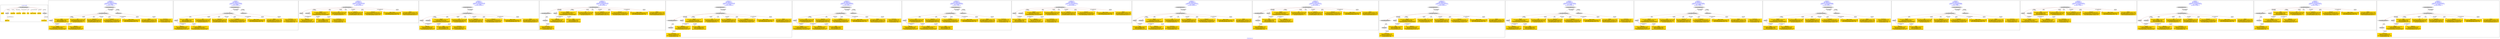 digraph n0 {
fontcolor="blue"
remincross="true"
label="s29-gilcrease.csv"
subgraph cluster_0 {
label="1-correct model"
n2[style="filled",color="white",fillcolor="lightgray",label="CulturalHeritageObject1"];
n3[shape="plaintext",style="filled",fillcolor="gold",label="Dated"];
n4[style="filled",color="white",fillcolor="lightgray",label="Person1"];
n5[shape="plaintext",style="filled",fillcolor="gold",label="Description"];
n6[shape="plaintext",style="filled",fillcolor="gold",label="Dimensions"];
n7[shape="plaintext",style="filled",fillcolor="gold",label="Medium"];
n8[shape="plaintext",style="filled",fillcolor="gold",label="Title"];
n9[shape="plaintext",style="filled",fillcolor="gold",label="Object Number"];
n10[shape="plaintext",style="filled",fillcolor="gold",label="ObjectID"];
n11[style="filled",color="white",fillcolor="lightgray",label="Concept1"];
n12[shape="plaintext",style="filled",fillcolor="gold",label="Alpha Sort"];
n13[shape="plaintext",style="filled",fillcolor="gold",label="Classification"];
}
subgraph cluster_1 {
label="candidate 0\nlink coherence:1.0\nnode coherence:1.0\nconfidence:0.4534492371885038\nmapping score:0.5955941901739457\ncost:11.9998\n-precision:0.67-recall:0.73"
n15[style="filled",color="white",fillcolor="lightgray",label="CulturalHeritageObject1"];
n16[style="filled",color="white",fillcolor="lightgray",label="Person1"];
n17[style="filled",color="white",fillcolor="lightgray",label="EuropeanaAggregation1"];
n18[style="filled",color="white",fillcolor="lightgray",label="WebResource1"];
n19[shape="plaintext",style="filled",fillcolor="gold",label="Dated\n[CulturalHeritageObject,created,0.37]\n[Person,dateOfBirth,0.28]\n[Person,dateOfDeath,0.258]\n[Person,biographicalInformation,0.092]"];
n20[shape="plaintext",style="filled",fillcolor="gold",label="Title\n[CulturalHeritageObject,description,0.399]\n[CulturalHeritageObject,title,0.273]\n[Person,biographicalInformation,0.256]\n[Document,classLink,0.072]"];
n21[shape="plaintext",style="filled",fillcolor="gold",label="ObjectID\n[CulturalHeritageObject,created,0.377]\n[Person,dateOfDeath,0.293]\n[CulturalHeritageObject,accessionNumber,0.241]\n[CulturalHeritageObject,description,0.088]"];
n22[shape="plaintext",style="filled",fillcolor="gold",label="Classification\n[WebResource,classLink,0.345]\n[Document,classLink,0.271]\n[Person,biographicalInformation,0.195]\n[Concept,prefLabel,0.188]"];
n23[shape="plaintext",style="filled",fillcolor="gold",label="Description\n[CulturalHeritageObject,description,0.45]\n[Person,biographicalInformation,0.257]\n[CulturalHeritageObject,title,0.201]\n[CulturalHeritageObject,medium,0.092]"];
n24[shape="plaintext",style="filled",fillcolor="gold",label="Dimensions\n[CulturalHeritageObject,extent,0.647]\n[CulturalHeritageObject,accessionNumber,0.175]\n[CulturalHeritageObject,description,0.099]\n[CulturalHeritageObject,medium,0.079]"];
n25[shape="plaintext",style="filled",fillcolor="gold",label="Object Number\n[CulturalHeritageObject,accessionNumber,0.548]\n[CulturalHeritageObject,extent,0.313]\n[Person,biographicalInformation,0.138]"];
n26[shape="plaintext",style="filled",fillcolor="gold",label="Alpha Sort\n[Person,nameOfThePerson,0.407]\n[Document,classLink,0.309]\n[CulturalHeritageObject,description,0.158]\n[CulturalHeritageObject,title,0.125]"];
n27[shape="plaintext",style="filled",fillcolor="gold",label="Medium\n[CulturalHeritageObject,medium,0.746]\n[CulturalHeritageObject,description,0.112]\n[CulturalHeritageObject,provenance,0.071]\n[Person,biographicalInformation,0.07]"];
}
subgraph cluster_2 {
label="candidate 1\nlink coherence:1.0\nnode coherence:1.0\nconfidence:0.4534492371885038\nmapping score:0.5955941901739457\ncost:11.99988\n-precision:0.58-recall:0.64"
n29[style="filled",color="white",fillcolor="lightgray",label="CulturalHeritageObject1"];
n30[style="filled",color="white",fillcolor="lightgray",label="Person2"];
n31[style="filled",color="white",fillcolor="lightgray",label="EuropeanaAggregation1"];
n32[style="filled",color="white",fillcolor="lightgray",label="WebResource1"];
n33[shape="plaintext",style="filled",fillcolor="gold",label="Alpha Sort\n[Person,nameOfThePerson,0.407]\n[Document,classLink,0.309]\n[CulturalHeritageObject,description,0.158]\n[CulturalHeritageObject,title,0.125]"];
n34[shape="plaintext",style="filled",fillcolor="gold",label="Dated\n[CulturalHeritageObject,created,0.37]\n[Person,dateOfBirth,0.28]\n[Person,dateOfDeath,0.258]\n[Person,biographicalInformation,0.092]"];
n35[shape="plaintext",style="filled",fillcolor="gold",label="ObjectID\n[CulturalHeritageObject,created,0.377]\n[Person,dateOfDeath,0.293]\n[CulturalHeritageObject,accessionNumber,0.241]\n[CulturalHeritageObject,description,0.088]"];
n36[shape="plaintext",style="filled",fillcolor="gold",label="Title\n[CulturalHeritageObject,description,0.399]\n[CulturalHeritageObject,title,0.273]\n[Person,biographicalInformation,0.256]\n[Document,classLink,0.072]"];
n37[shape="plaintext",style="filled",fillcolor="gold",label="Classification\n[WebResource,classLink,0.345]\n[Document,classLink,0.271]\n[Person,biographicalInformation,0.195]\n[Concept,prefLabel,0.188]"];
n38[shape="plaintext",style="filled",fillcolor="gold",label="Description\n[CulturalHeritageObject,description,0.45]\n[Person,biographicalInformation,0.257]\n[CulturalHeritageObject,title,0.201]\n[CulturalHeritageObject,medium,0.092]"];
n39[shape="plaintext",style="filled",fillcolor="gold",label="Dimensions\n[CulturalHeritageObject,extent,0.647]\n[CulturalHeritageObject,accessionNumber,0.175]\n[CulturalHeritageObject,description,0.099]\n[CulturalHeritageObject,medium,0.079]"];
n40[shape="plaintext",style="filled",fillcolor="gold",label="Object Number\n[CulturalHeritageObject,accessionNumber,0.548]\n[CulturalHeritageObject,extent,0.313]\n[Person,biographicalInformation,0.138]"];
n41[shape="plaintext",style="filled",fillcolor="gold",label="Medium\n[CulturalHeritageObject,medium,0.746]\n[CulturalHeritageObject,description,0.112]\n[CulturalHeritageObject,provenance,0.071]\n[Person,biographicalInformation,0.07]"];
}
subgraph cluster_3 {
label="candidate 10\nlink coherence:1.0\nnode coherence:1.0\nconfidence:0.44456156234077693\nmapping score:0.59263163189137\ncost:10.99992\n-precision:0.64-recall:0.64"
n43[style="filled",color="white",fillcolor="lightgray",label="CulturalHeritageObject1"];
n44[style="filled",color="white",fillcolor="lightgray",label="Person1"];
n45[style="filled",color="white",fillcolor="lightgray",label="Document1"];
n46[shape="plaintext",style="filled",fillcolor="gold",label="Classification\n[WebResource,classLink,0.345]\n[Document,classLink,0.271]\n[Person,biographicalInformation,0.195]\n[Concept,prefLabel,0.188]"];
n47[shape="plaintext",style="filled",fillcolor="gold",label="ObjectID\n[CulturalHeritageObject,created,0.377]\n[Person,dateOfDeath,0.293]\n[CulturalHeritageObject,accessionNumber,0.241]\n[CulturalHeritageObject,description,0.088]"];
n48[shape="plaintext",style="filled",fillcolor="gold",label="Title\n[CulturalHeritageObject,description,0.399]\n[CulturalHeritageObject,title,0.273]\n[Person,biographicalInformation,0.256]\n[Document,classLink,0.072]"];
n49[shape="plaintext",style="filled",fillcolor="gold",label="Description\n[CulturalHeritageObject,description,0.45]\n[Person,biographicalInformation,0.257]\n[CulturalHeritageObject,title,0.201]\n[CulturalHeritageObject,medium,0.092]"];
n50[shape="plaintext",style="filled",fillcolor="gold",label="Dimensions\n[CulturalHeritageObject,extent,0.647]\n[CulturalHeritageObject,accessionNumber,0.175]\n[CulturalHeritageObject,description,0.099]\n[CulturalHeritageObject,medium,0.079]"];
n51[shape="plaintext",style="filled",fillcolor="gold",label="Object Number\n[CulturalHeritageObject,accessionNumber,0.548]\n[CulturalHeritageObject,extent,0.313]\n[Person,biographicalInformation,0.138]"];
n52[shape="plaintext",style="filled",fillcolor="gold",label="Alpha Sort\n[Person,nameOfThePerson,0.407]\n[Document,classLink,0.309]\n[CulturalHeritageObject,description,0.158]\n[CulturalHeritageObject,title,0.125]"];
n53[shape="plaintext",style="filled",fillcolor="gold",label="Dated\n[CulturalHeritageObject,created,0.37]\n[Person,dateOfBirth,0.28]\n[Person,dateOfDeath,0.258]\n[Person,biographicalInformation,0.092]"];
n54[shape="plaintext",style="filled",fillcolor="gold",label="Medium\n[CulturalHeritageObject,medium,0.746]\n[CulturalHeritageObject,description,0.112]\n[CulturalHeritageObject,provenance,0.071]\n[Person,biographicalInformation,0.07]"];
}
subgraph cluster_4 {
label="candidate 11\nlink coherence:1.0\nnode coherence:1.0\nconfidence:0.44456156234077693\nmapping score:0.59263163189137\ncost:11.99986\n-precision:0.58-recall:0.64"
n56[style="filled",color="white",fillcolor="lightgray",label="CulturalHeritageObject1"];
n57[style="filled",color="white",fillcolor="lightgray",label="Person1"];
n58[style="filled",color="white",fillcolor="lightgray",label="Document1"];
n59[style="filled",color="white",fillcolor="lightgray",label="EuropeanaAggregation1"];
n60[shape="plaintext",style="filled",fillcolor="gold",label="Classification\n[WebResource,classLink,0.345]\n[Document,classLink,0.271]\n[Person,biographicalInformation,0.195]\n[Concept,prefLabel,0.188]"];
n61[shape="plaintext",style="filled",fillcolor="gold",label="ObjectID\n[CulturalHeritageObject,created,0.377]\n[Person,dateOfDeath,0.293]\n[CulturalHeritageObject,accessionNumber,0.241]\n[CulturalHeritageObject,description,0.088]"];
n62[shape="plaintext",style="filled",fillcolor="gold",label="Title\n[CulturalHeritageObject,description,0.399]\n[CulturalHeritageObject,title,0.273]\n[Person,biographicalInformation,0.256]\n[Document,classLink,0.072]"];
n63[shape="plaintext",style="filled",fillcolor="gold",label="Description\n[CulturalHeritageObject,description,0.45]\n[Person,biographicalInformation,0.257]\n[CulturalHeritageObject,title,0.201]\n[CulturalHeritageObject,medium,0.092]"];
n64[shape="plaintext",style="filled",fillcolor="gold",label="Dimensions\n[CulturalHeritageObject,extent,0.647]\n[CulturalHeritageObject,accessionNumber,0.175]\n[CulturalHeritageObject,description,0.099]\n[CulturalHeritageObject,medium,0.079]"];
n65[shape="plaintext",style="filled",fillcolor="gold",label="Object Number\n[CulturalHeritageObject,accessionNumber,0.548]\n[CulturalHeritageObject,extent,0.313]\n[Person,biographicalInformation,0.138]"];
n66[shape="plaintext",style="filled",fillcolor="gold",label="Alpha Sort\n[Person,nameOfThePerson,0.407]\n[Document,classLink,0.309]\n[CulturalHeritageObject,description,0.158]\n[CulturalHeritageObject,title,0.125]"];
n67[shape="plaintext",style="filled",fillcolor="gold",label="Dated\n[CulturalHeritageObject,created,0.37]\n[Person,dateOfBirth,0.28]\n[Person,dateOfDeath,0.258]\n[Person,biographicalInformation,0.092]"];
n68[shape="plaintext",style="filled",fillcolor="gold",label="Medium\n[CulturalHeritageObject,medium,0.746]\n[CulturalHeritageObject,description,0.112]\n[CulturalHeritageObject,provenance,0.071]\n[Person,biographicalInformation,0.07]"];
}
subgraph cluster_5 {
label="candidate 12\nlink coherence:1.0\nnode coherence:1.0\nconfidence:0.44456156234077693\nmapping score:0.59263163189137\ncost:11.99991\n-precision:0.58-recall:0.64"
n70[style="filled",color="white",fillcolor="lightgray",label="CulturalHeritageObject1"];
n71[style="filled",color="white",fillcolor="lightgray",label="CulturalHeritageObject2"];
n72[style="filled",color="white",fillcolor="lightgray",label="Person1"];
n73[style="filled",color="white",fillcolor="lightgray",label="Document2"];
n74[shape="plaintext",style="filled",fillcolor="gold",label="ObjectID\n[CulturalHeritageObject,created,0.377]\n[Person,dateOfDeath,0.293]\n[CulturalHeritageObject,accessionNumber,0.241]\n[CulturalHeritageObject,description,0.088]"];
n75[shape="plaintext",style="filled",fillcolor="gold",label="Title\n[CulturalHeritageObject,description,0.399]\n[CulturalHeritageObject,title,0.273]\n[Person,biographicalInformation,0.256]\n[Document,classLink,0.072]"];
n76[shape="plaintext",style="filled",fillcolor="gold",label="Classification\n[WebResource,classLink,0.345]\n[Document,classLink,0.271]\n[Person,biographicalInformation,0.195]\n[Concept,prefLabel,0.188]"];
n77[shape="plaintext",style="filled",fillcolor="gold",label="Description\n[CulturalHeritageObject,description,0.45]\n[Person,biographicalInformation,0.257]\n[CulturalHeritageObject,title,0.201]\n[CulturalHeritageObject,medium,0.092]"];
n78[shape="plaintext",style="filled",fillcolor="gold",label="Dimensions\n[CulturalHeritageObject,extent,0.647]\n[CulturalHeritageObject,accessionNumber,0.175]\n[CulturalHeritageObject,description,0.099]\n[CulturalHeritageObject,medium,0.079]"];
n79[shape="plaintext",style="filled",fillcolor="gold",label="Object Number\n[CulturalHeritageObject,accessionNumber,0.548]\n[CulturalHeritageObject,extent,0.313]\n[Person,biographicalInformation,0.138]"];
n80[shape="plaintext",style="filled",fillcolor="gold",label="Alpha Sort\n[Person,nameOfThePerson,0.407]\n[Document,classLink,0.309]\n[CulturalHeritageObject,description,0.158]\n[CulturalHeritageObject,title,0.125]"];
n81[shape="plaintext",style="filled",fillcolor="gold",label="Dated\n[CulturalHeritageObject,created,0.37]\n[Person,dateOfBirth,0.28]\n[Person,dateOfDeath,0.258]\n[Person,biographicalInformation,0.092]"];
n82[shape="plaintext",style="filled",fillcolor="gold",label="Medium\n[CulturalHeritageObject,medium,0.746]\n[CulturalHeritageObject,description,0.112]\n[CulturalHeritageObject,provenance,0.071]\n[Person,biographicalInformation,0.07]"];
}
subgraph cluster_6 {
label="candidate 13\nlink coherence:1.0\nnode coherence:1.0\nconfidence:0.44456156234077693\nmapping score:0.59263163189137\ncost:12.99985\n-precision:0.54-recall:0.64"
n84[style="filled",color="white",fillcolor="lightgray",label="CulturalHeritageObject1"];
n85[style="filled",color="white",fillcolor="lightgray",label="CulturalHeritageObject2"];
n86[style="filled",color="white",fillcolor="lightgray",label="Person1"];
n87[style="filled",color="white",fillcolor="lightgray",label="Document2"];
n88[style="filled",color="white",fillcolor="lightgray",label="EuropeanaAggregation1"];
n89[shape="plaintext",style="filled",fillcolor="gold",label="ObjectID\n[CulturalHeritageObject,created,0.377]\n[Person,dateOfDeath,0.293]\n[CulturalHeritageObject,accessionNumber,0.241]\n[CulturalHeritageObject,description,0.088]"];
n90[shape="plaintext",style="filled",fillcolor="gold",label="Title\n[CulturalHeritageObject,description,0.399]\n[CulturalHeritageObject,title,0.273]\n[Person,biographicalInformation,0.256]\n[Document,classLink,0.072]"];
n91[shape="plaintext",style="filled",fillcolor="gold",label="Classification\n[WebResource,classLink,0.345]\n[Document,classLink,0.271]\n[Person,biographicalInformation,0.195]\n[Concept,prefLabel,0.188]"];
n92[shape="plaintext",style="filled",fillcolor="gold",label="Description\n[CulturalHeritageObject,description,0.45]\n[Person,biographicalInformation,0.257]\n[CulturalHeritageObject,title,0.201]\n[CulturalHeritageObject,medium,0.092]"];
n93[shape="plaintext",style="filled",fillcolor="gold",label="Dimensions\n[CulturalHeritageObject,extent,0.647]\n[CulturalHeritageObject,accessionNumber,0.175]\n[CulturalHeritageObject,description,0.099]\n[CulturalHeritageObject,medium,0.079]"];
n94[shape="plaintext",style="filled",fillcolor="gold",label="Object Number\n[CulturalHeritageObject,accessionNumber,0.548]\n[CulturalHeritageObject,extent,0.313]\n[Person,biographicalInformation,0.138]"];
n95[shape="plaintext",style="filled",fillcolor="gold",label="Alpha Sort\n[Person,nameOfThePerson,0.407]\n[Document,classLink,0.309]\n[CulturalHeritageObject,description,0.158]\n[CulturalHeritageObject,title,0.125]"];
n96[shape="plaintext",style="filled",fillcolor="gold",label="Dated\n[CulturalHeritageObject,created,0.37]\n[Person,dateOfBirth,0.28]\n[Person,dateOfDeath,0.258]\n[Person,biographicalInformation,0.092]"];
n97[shape="plaintext",style="filled",fillcolor="gold",label="Medium\n[CulturalHeritageObject,medium,0.746]\n[CulturalHeritageObject,description,0.112]\n[CulturalHeritageObject,provenance,0.071]\n[Person,biographicalInformation,0.07]"];
}
subgraph cluster_7 {
label="candidate 14\nlink coherence:1.0\nnode coherence:1.0\nconfidence:0.44348419460966615\nmapping score:0.5922725093143332\ncost:11.9998\n-precision:0.58-recall:0.64"
n99[style="filled",color="white",fillcolor="lightgray",label="CulturalHeritageObject1"];
n100[style="filled",color="white",fillcolor="lightgray",label="Person1"];
n101[style="filled",color="white",fillcolor="lightgray",label="EuropeanaAggregation1"];
n102[style="filled",color="white",fillcolor="lightgray",label="WebResource1"];
n103[shape="plaintext",style="filled",fillcolor="gold",label="Title\n[CulturalHeritageObject,description,0.399]\n[CulturalHeritageObject,title,0.273]\n[Person,biographicalInformation,0.256]\n[Document,classLink,0.072]"];
n104[shape="plaintext",style="filled",fillcolor="gold",label="ObjectID\n[CulturalHeritageObject,created,0.377]\n[Person,dateOfDeath,0.293]\n[CulturalHeritageObject,accessionNumber,0.241]\n[CulturalHeritageObject,description,0.088]"];
n105[shape="plaintext",style="filled",fillcolor="gold",label="Classification\n[WebResource,classLink,0.345]\n[Document,classLink,0.271]\n[Person,biographicalInformation,0.195]\n[Concept,prefLabel,0.188]"];
n106[shape="plaintext",style="filled",fillcolor="gold",label="Description\n[CulturalHeritageObject,description,0.45]\n[Person,biographicalInformation,0.257]\n[CulturalHeritageObject,title,0.201]\n[CulturalHeritageObject,medium,0.092]"];
n107[shape="plaintext",style="filled",fillcolor="gold",label="Dimensions\n[CulturalHeritageObject,extent,0.647]\n[CulturalHeritageObject,accessionNumber,0.175]\n[CulturalHeritageObject,description,0.099]\n[CulturalHeritageObject,medium,0.079]"];
n108[shape="plaintext",style="filled",fillcolor="gold",label="Object Number\n[CulturalHeritageObject,accessionNumber,0.548]\n[CulturalHeritageObject,extent,0.313]\n[Person,biographicalInformation,0.138]"];
n109[shape="plaintext",style="filled",fillcolor="gold",label="Alpha Sort\n[Person,nameOfThePerson,0.407]\n[Document,classLink,0.309]\n[CulturalHeritageObject,description,0.158]\n[CulturalHeritageObject,title,0.125]"];
n110[shape="plaintext",style="filled",fillcolor="gold",label="Dated\n[CulturalHeritageObject,created,0.37]\n[Person,dateOfBirth,0.28]\n[Person,dateOfDeath,0.258]\n[Person,biographicalInformation,0.092]"];
n111[shape="plaintext",style="filled",fillcolor="gold",label="Medium\n[CulturalHeritageObject,medium,0.746]\n[CulturalHeritageObject,description,0.112]\n[CulturalHeritageObject,provenance,0.071]\n[Person,biographicalInformation,0.07]"];
}
subgraph cluster_8 {
label="candidate 15\nlink coherence:1.0\nnode coherence:1.0\nconfidence:0.44348419460966615\nmapping score:0.5922725093143332\ncost:11.99988\n-precision:0.5-recall:0.55"
n113[style="filled",color="white",fillcolor="lightgray",label="CulturalHeritageObject1"];
n114[style="filled",color="white",fillcolor="lightgray",label="Person2"];
n115[style="filled",color="white",fillcolor="lightgray",label="EuropeanaAggregation1"];
n116[style="filled",color="white",fillcolor="lightgray",label="WebResource1"];
n117[shape="plaintext",style="filled",fillcolor="gold",label="Alpha Sort\n[Person,nameOfThePerson,0.407]\n[Document,classLink,0.309]\n[CulturalHeritageObject,description,0.158]\n[CulturalHeritageObject,title,0.125]"];
n118[shape="plaintext",style="filled",fillcolor="gold",label="ObjectID\n[CulturalHeritageObject,created,0.377]\n[Person,dateOfDeath,0.293]\n[CulturalHeritageObject,accessionNumber,0.241]\n[CulturalHeritageObject,description,0.088]"];
n119[shape="plaintext",style="filled",fillcolor="gold",label="Title\n[CulturalHeritageObject,description,0.399]\n[CulturalHeritageObject,title,0.273]\n[Person,biographicalInformation,0.256]\n[Document,classLink,0.072]"];
n120[shape="plaintext",style="filled",fillcolor="gold",label="Classification\n[WebResource,classLink,0.345]\n[Document,classLink,0.271]\n[Person,biographicalInformation,0.195]\n[Concept,prefLabel,0.188]"];
n121[shape="plaintext",style="filled",fillcolor="gold",label="Description\n[CulturalHeritageObject,description,0.45]\n[Person,biographicalInformation,0.257]\n[CulturalHeritageObject,title,0.201]\n[CulturalHeritageObject,medium,0.092]"];
n122[shape="plaintext",style="filled",fillcolor="gold",label="Dimensions\n[CulturalHeritageObject,extent,0.647]\n[CulturalHeritageObject,accessionNumber,0.175]\n[CulturalHeritageObject,description,0.099]\n[CulturalHeritageObject,medium,0.079]"];
n123[shape="plaintext",style="filled",fillcolor="gold",label="Object Number\n[CulturalHeritageObject,accessionNumber,0.548]\n[CulturalHeritageObject,extent,0.313]\n[Person,biographicalInformation,0.138]"];
n124[shape="plaintext",style="filled",fillcolor="gold",label="Dated\n[CulturalHeritageObject,created,0.37]\n[Person,dateOfBirth,0.28]\n[Person,dateOfDeath,0.258]\n[Person,biographicalInformation,0.092]"];
n125[shape="plaintext",style="filled",fillcolor="gold",label="Medium\n[CulturalHeritageObject,medium,0.746]\n[CulturalHeritageObject,description,0.112]\n[CulturalHeritageObject,provenance,0.071]\n[Person,biographicalInformation,0.07]"];
}
subgraph cluster_9 {
label="candidate 16\nlink coherence:1.0\nnode coherence:1.0\nconfidence:0.442041765781757\nmapping score:0.5917916997050301\ncost:10.99992\n-precision:0.64-recall:0.64"
n127[style="filled",color="white",fillcolor="lightgray",label="CulturalHeritageObject1"];
n128[style="filled",color="white",fillcolor="lightgray",label="Person1"];
n129[style="filled",color="white",fillcolor="lightgray",label="Document1"];
n130[shape="plaintext",style="filled",fillcolor="gold",label="Classification\n[WebResource,classLink,0.345]\n[Document,classLink,0.271]\n[Person,biographicalInformation,0.195]\n[Concept,prefLabel,0.188]"];
n131[shape="plaintext",style="filled",fillcolor="gold",label="ObjectID\n[CulturalHeritageObject,created,0.377]\n[Person,dateOfDeath,0.293]\n[CulturalHeritageObject,accessionNumber,0.241]\n[CulturalHeritageObject,description,0.088]"];
n132[shape="plaintext",style="filled",fillcolor="gold",label="Title\n[CulturalHeritageObject,description,0.399]\n[CulturalHeritageObject,title,0.273]\n[Person,biographicalInformation,0.256]\n[Document,classLink,0.072]"];
n133[shape="plaintext",style="filled",fillcolor="gold",label="Dated\n[CulturalHeritageObject,created,0.37]\n[Person,dateOfBirth,0.28]\n[Person,dateOfDeath,0.258]\n[Person,biographicalInformation,0.092]"];
n134[shape="plaintext",style="filled",fillcolor="gold",label="Description\n[CulturalHeritageObject,description,0.45]\n[Person,biographicalInformation,0.257]\n[CulturalHeritageObject,title,0.201]\n[CulturalHeritageObject,medium,0.092]"];
n135[shape="plaintext",style="filled",fillcolor="gold",label="Dimensions\n[CulturalHeritageObject,extent,0.647]\n[CulturalHeritageObject,accessionNumber,0.175]\n[CulturalHeritageObject,description,0.099]\n[CulturalHeritageObject,medium,0.079]"];
n136[shape="plaintext",style="filled",fillcolor="gold",label="Object Number\n[CulturalHeritageObject,accessionNumber,0.548]\n[CulturalHeritageObject,extent,0.313]\n[Person,biographicalInformation,0.138]"];
n137[shape="plaintext",style="filled",fillcolor="gold",label="Alpha Sort\n[Person,nameOfThePerson,0.407]\n[Document,classLink,0.309]\n[CulturalHeritageObject,description,0.158]\n[CulturalHeritageObject,title,0.125]"];
n138[shape="plaintext",style="filled",fillcolor="gold",label="Medium\n[CulturalHeritageObject,medium,0.746]\n[CulturalHeritageObject,description,0.112]\n[CulturalHeritageObject,provenance,0.071]\n[Person,biographicalInformation,0.07]"];
}
subgraph cluster_10 {
label="candidate 17\nlink coherence:1.0\nnode coherence:1.0\nconfidence:0.442041765781757\nmapping score:0.5917916997050301\ncost:11.99986\n-precision:0.58-recall:0.64"
n140[style="filled",color="white",fillcolor="lightgray",label="CulturalHeritageObject1"];
n141[style="filled",color="white",fillcolor="lightgray",label="Person1"];
n142[style="filled",color="white",fillcolor="lightgray",label="Document1"];
n143[style="filled",color="white",fillcolor="lightgray",label="EuropeanaAggregation1"];
n144[shape="plaintext",style="filled",fillcolor="gold",label="Classification\n[WebResource,classLink,0.345]\n[Document,classLink,0.271]\n[Person,biographicalInformation,0.195]\n[Concept,prefLabel,0.188]"];
n145[shape="plaintext",style="filled",fillcolor="gold",label="ObjectID\n[CulturalHeritageObject,created,0.377]\n[Person,dateOfDeath,0.293]\n[CulturalHeritageObject,accessionNumber,0.241]\n[CulturalHeritageObject,description,0.088]"];
n146[shape="plaintext",style="filled",fillcolor="gold",label="Title\n[CulturalHeritageObject,description,0.399]\n[CulturalHeritageObject,title,0.273]\n[Person,biographicalInformation,0.256]\n[Document,classLink,0.072]"];
n147[shape="plaintext",style="filled",fillcolor="gold",label="Dated\n[CulturalHeritageObject,created,0.37]\n[Person,dateOfBirth,0.28]\n[Person,dateOfDeath,0.258]\n[Person,biographicalInformation,0.092]"];
n148[shape="plaintext",style="filled",fillcolor="gold",label="Description\n[CulturalHeritageObject,description,0.45]\n[Person,biographicalInformation,0.257]\n[CulturalHeritageObject,title,0.201]\n[CulturalHeritageObject,medium,0.092]"];
n149[shape="plaintext",style="filled",fillcolor="gold",label="Dimensions\n[CulturalHeritageObject,extent,0.647]\n[CulturalHeritageObject,accessionNumber,0.175]\n[CulturalHeritageObject,description,0.099]\n[CulturalHeritageObject,medium,0.079]"];
n150[shape="plaintext",style="filled",fillcolor="gold",label="Object Number\n[CulturalHeritageObject,accessionNumber,0.548]\n[CulturalHeritageObject,extent,0.313]\n[Person,biographicalInformation,0.138]"];
n151[shape="plaintext",style="filled",fillcolor="gold",label="Alpha Sort\n[Person,nameOfThePerson,0.407]\n[Document,classLink,0.309]\n[CulturalHeritageObject,description,0.158]\n[CulturalHeritageObject,title,0.125]"];
n152[shape="plaintext",style="filled",fillcolor="gold",label="Medium\n[CulturalHeritageObject,medium,0.746]\n[CulturalHeritageObject,description,0.112]\n[CulturalHeritageObject,provenance,0.071]\n[Person,biographicalInformation,0.07]"];
}
subgraph cluster_11 {
label="candidate 18\nlink coherence:1.0\nnode coherence:1.0\nconfidence:0.442041765781757\nmapping score:0.5917916997050301\ncost:11.99991\n-precision:0.58-recall:0.64"
n154[style="filled",color="white",fillcolor="lightgray",label="CulturalHeritageObject1"];
n155[style="filled",color="white",fillcolor="lightgray",label="CulturalHeritageObject2"];
n156[style="filled",color="white",fillcolor="lightgray",label="Person1"];
n157[style="filled",color="white",fillcolor="lightgray",label="Document2"];
n158[shape="plaintext",style="filled",fillcolor="gold",label="ObjectID\n[CulturalHeritageObject,created,0.377]\n[Person,dateOfDeath,0.293]\n[CulturalHeritageObject,accessionNumber,0.241]\n[CulturalHeritageObject,description,0.088]"];
n159[shape="plaintext",style="filled",fillcolor="gold",label="Title\n[CulturalHeritageObject,description,0.399]\n[CulturalHeritageObject,title,0.273]\n[Person,biographicalInformation,0.256]\n[Document,classLink,0.072]"];
n160[shape="plaintext",style="filled",fillcolor="gold",label="Dated\n[CulturalHeritageObject,created,0.37]\n[Person,dateOfBirth,0.28]\n[Person,dateOfDeath,0.258]\n[Person,biographicalInformation,0.092]"];
n161[shape="plaintext",style="filled",fillcolor="gold",label="Classification\n[WebResource,classLink,0.345]\n[Document,classLink,0.271]\n[Person,biographicalInformation,0.195]\n[Concept,prefLabel,0.188]"];
n162[shape="plaintext",style="filled",fillcolor="gold",label="Description\n[CulturalHeritageObject,description,0.45]\n[Person,biographicalInformation,0.257]\n[CulturalHeritageObject,title,0.201]\n[CulturalHeritageObject,medium,0.092]"];
n163[shape="plaintext",style="filled",fillcolor="gold",label="Dimensions\n[CulturalHeritageObject,extent,0.647]\n[CulturalHeritageObject,accessionNumber,0.175]\n[CulturalHeritageObject,description,0.099]\n[CulturalHeritageObject,medium,0.079]"];
n164[shape="plaintext",style="filled",fillcolor="gold",label="Object Number\n[CulturalHeritageObject,accessionNumber,0.548]\n[CulturalHeritageObject,extent,0.313]\n[Person,biographicalInformation,0.138]"];
n165[shape="plaintext",style="filled",fillcolor="gold",label="Alpha Sort\n[Person,nameOfThePerson,0.407]\n[Document,classLink,0.309]\n[CulturalHeritageObject,description,0.158]\n[CulturalHeritageObject,title,0.125]"];
n166[shape="plaintext",style="filled",fillcolor="gold",label="Medium\n[CulturalHeritageObject,medium,0.746]\n[CulturalHeritageObject,description,0.112]\n[CulturalHeritageObject,provenance,0.071]\n[Person,biographicalInformation,0.07]"];
}
subgraph cluster_12 {
label="candidate 19\nlink coherence:1.0\nnode coherence:1.0\nconfidence:0.442041765781757\nmapping score:0.5917916997050301\ncost:12.99985\n-precision:0.54-recall:0.64"
n168[style="filled",color="white",fillcolor="lightgray",label="CulturalHeritageObject1"];
n169[style="filled",color="white",fillcolor="lightgray",label="CulturalHeritageObject2"];
n170[style="filled",color="white",fillcolor="lightgray",label="Person1"];
n171[style="filled",color="white",fillcolor="lightgray",label="Document2"];
n172[style="filled",color="white",fillcolor="lightgray",label="EuropeanaAggregation1"];
n173[shape="plaintext",style="filled",fillcolor="gold",label="ObjectID\n[CulturalHeritageObject,created,0.377]\n[Person,dateOfDeath,0.293]\n[CulturalHeritageObject,accessionNumber,0.241]\n[CulturalHeritageObject,description,0.088]"];
n174[shape="plaintext",style="filled",fillcolor="gold",label="Title\n[CulturalHeritageObject,description,0.399]\n[CulturalHeritageObject,title,0.273]\n[Person,biographicalInformation,0.256]\n[Document,classLink,0.072]"];
n175[shape="plaintext",style="filled",fillcolor="gold",label="Dated\n[CulturalHeritageObject,created,0.37]\n[Person,dateOfBirth,0.28]\n[Person,dateOfDeath,0.258]\n[Person,biographicalInformation,0.092]"];
n176[shape="plaintext",style="filled",fillcolor="gold",label="Classification\n[WebResource,classLink,0.345]\n[Document,classLink,0.271]\n[Person,biographicalInformation,0.195]\n[Concept,prefLabel,0.188]"];
n177[shape="plaintext",style="filled",fillcolor="gold",label="Description\n[CulturalHeritageObject,description,0.45]\n[Person,biographicalInformation,0.257]\n[CulturalHeritageObject,title,0.201]\n[CulturalHeritageObject,medium,0.092]"];
n178[shape="plaintext",style="filled",fillcolor="gold",label="Dimensions\n[CulturalHeritageObject,extent,0.647]\n[CulturalHeritageObject,accessionNumber,0.175]\n[CulturalHeritageObject,description,0.099]\n[CulturalHeritageObject,medium,0.079]"];
n179[shape="plaintext",style="filled",fillcolor="gold",label="Object Number\n[CulturalHeritageObject,accessionNumber,0.548]\n[CulturalHeritageObject,extent,0.313]\n[Person,biographicalInformation,0.138]"];
n180[shape="plaintext",style="filled",fillcolor="gold",label="Alpha Sort\n[Person,nameOfThePerson,0.407]\n[Document,classLink,0.309]\n[CulturalHeritageObject,description,0.158]\n[CulturalHeritageObject,title,0.125]"];
n181[shape="plaintext",style="filled",fillcolor="gold",label="Medium\n[CulturalHeritageObject,medium,0.746]\n[CulturalHeritageObject,description,0.112]\n[CulturalHeritageObject,provenance,0.071]\n[Person,biographicalInformation,0.07]"];
}
subgraph cluster_13 {
label="candidate 2\nlink coherence:1.0\nnode coherence:1.0\nconfidence:0.45277310710738333\nmapping score:0.5953688134802388\ncost:11.9998\n-precision:0.58-recall:0.64"
n183[style="filled",color="white",fillcolor="lightgray",label="CulturalHeritageObject1"];
n184[style="filled",color="white",fillcolor="lightgray",label="Person1"];
n185[style="filled",color="white",fillcolor="lightgray",label="EuropeanaAggregation1"];
n186[style="filled",color="white",fillcolor="lightgray",label="WebResource1"];
n187[shape="plaintext",style="filled",fillcolor="gold",label="ObjectID\n[CulturalHeritageObject,created,0.377]\n[Person,dateOfDeath,0.293]\n[CulturalHeritageObject,accessionNumber,0.241]\n[CulturalHeritageObject,description,0.088]"];
n188[shape="plaintext",style="filled",fillcolor="gold",label="Title\n[CulturalHeritageObject,description,0.399]\n[CulturalHeritageObject,title,0.273]\n[Person,biographicalInformation,0.256]\n[Document,classLink,0.072]"];
n189[shape="plaintext",style="filled",fillcolor="gold",label="Classification\n[WebResource,classLink,0.345]\n[Document,classLink,0.271]\n[Person,biographicalInformation,0.195]\n[Concept,prefLabel,0.188]"];
n190[shape="plaintext",style="filled",fillcolor="gold",label="Description\n[CulturalHeritageObject,description,0.45]\n[Person,biographicalInformation,0.257]\n[CulturalHeritageObject,title,0.201]\n[CulturalHeritageObject,medium,0.092]"];
n191[shape="plaintext",style="filled",fillcolor="gold",label="Dimensions\n[CulturalHeritageObject,extent,0.647]\n[CulturalHeritageObject,accessionNumber,0.175]\n[CulturalHeritageObject,description,0.099]\n[CulturalHeritageObject,medium,0.079]"];
n192[shape="plaintext",style="filled",fillcolor="gold",label="Object Number\n[CulturalHeritageObject,accessionNumber,0.548]\n[CulturalHeritageObject,extent,0.313]\n[Person,biographicalInformation,0.138]"];
n193[shape="plaintext",style="filled",fillcolor="gold",label="Alpha Sort\n[Person,nameOfThePerson,0.407]\n[Document,classLink,0.309]\n[CulturalHeritageObject,description,0.158]\n[CulturalHeritageObject,title,0.125]"];
n194[shape="plaintext",style="filled",fillcolor="gold",label="Dated\n[CulturalHeritageObject,created,0.37]\n[Person,dateOfBirth,0.28]\n[Person,dateOfDeath,0.258]\n[Person,biographicalInformation,0.092]"];
n195[shape="plaintext",style="filled",fillcolor="gold",label="Medium\n[CulturalHeritageObject,medium,0.746]\n[CulturalHeritageObject,description,0.112]\n[CulturalHeritageObject,provenance,0.071]\n[Person,biographicalInformation,0.07]"];
}
subgraph cluster_14 {
label="candidate 3\nlink coherence:1.0\nnode coherence:1.0\nconfidence:0.45277310710738333\nmapping score:0.5953688134802388\ncost:11.99988\n-precision:0.5-recall:0.55"
n197[style="filled",color="white",fillcolor="lightgray",label="CulturalHeritageObject1"];
n198[style="filled",color="white",fillcolor="lightgray",label="Person2"];
n199[style="filled",color="white",fillcolor="lightgray",label="EuropeanaAggregation1"];
n200[style="filled",color="white",fillcolor="lightgray",label="WebResource1"];
n201[shape="plaintext",style="filled",fillcolor="gold",label="Alpha Sort\n[Person,nameOfThePerson,0.407]\n[Document,classLink,0.309]\n[CulturalHeritageObject,description,0.158]\n[CulturalHeritageObject,title,0.125]"];
n202[shape="plaintext",style="filled",fillcolor="gold",label="ObjectID\n[CulturalHeritageObject,created,0.377]\n[Person,dateOfDeath,0.293]\n[CulturalHeritageObject,accessionNumber,0.241]\n[CulturalHeritageObject,description,0.088]"];
n203[shape="plaintext",style="filled",fillcolor="gold",label="Title\n[CulturalHeritageObject,description,0.399]\n[CulturalHeritageObject,title,0.273]\n[Person,biographicalInformation,0.256]\n[Document,classLink,0.072]"];
n204[shape="plaintext",style="filled",fillcolor="gold",label="Classification\n[WebResource,classLink,0.345]\n[Document,classLink,0.271]\n[Person,biographicalInformation,0.195]\n[Concept,prefLabel,0.188]"];
n205[shape="plaintext",style="filled",fillcolor="gold",label="Description\n[CulturalHeritageObject,description,0.45]\n[Person,biographicalInformation,0.257]\n[CulturalHeritageObject,title,0.201]\n[CulturalHeritageObject,medium,0.092]"];
n206[shape="plaintext",style="filled",fillcolor="gold",label="Dimensions\n[CulturalHeritageObject,extent,0.647]\n[CulturalHeritageObject,accessionNumber,0.175]\n[CulturalHeritageObject,description,0.099]\n[CulturalHeritageObject,medium,0.079]"];
n207[shape="plaintext",style="filled",fillcolor="gold",label="Object Number\n[CulturalHeritageObject,accessionNumber,0.548]\n[CulturalHeritageObject,extent,0.313]\n[Person,biographicalInformation,0.138]"];
n208[shape="plaintext",style="filled",fillcolor="gold",label="Dated\n[CulturalHeritageObject,created,0.37]\n[Person,dateOfBirth,0.28]\n[Person,dateOfDeath,0.258]\n[Person,biographicalInformation,0.092]"];
n209[shape="plaintext",style="filled",fillcolor="gold",label="Medium\n[CulturalHeritageObject,medium,0.746]\n[CulturalHeritageObject,description,0.112]\n[CulturalHeritageObject,provenance,0.071]\n[Person,biographicalInformation,0.07]"];
}
subgraph cluster_15 {
label="candidate 4\nlink coherence:1.0\nnode coherence:1.0\nconfidence:0.45025331054836343\nmapping score:0.5945288812938989\ncost:11.9998\n-precision:0.58-recall:0.64"
n211[style="filled",color="white",fillcolor="lightgray",label="CulturalHeritageObject1"];
n212[style="filled",color="white",fillcolor="lightgray",label="Person1"];
n213[style="filled",color="white",fillcolor="lightgray",label="EuropeanaAggregation1"];
n214[style="filled",color="white",fillcolor="lightgray",label="WebResource1"];
n215[shape="plaintext",style="filled",fillcolor="gold",label="ObjectID\n[CulturalHeritageObject,created,0.377]\n[Person,dateOfDeath,0.293]\n[CulturalHeritageObject,accessionNumber,0.241]\n[CulturalHeritageObject,description,0.088]"];
n216[shape="plaintext",style="filled",fillcolor="gold",label="Title\n[CulturalHeritageObject,description,0.399]\n[CulturalHeritageObject,title,0.273]\n[Person,biographicalInformation,0.256]\n[Document,classLink,0.072]"];
n217[shape="plaintext",style="filled",fillcolor="gold",label="Dated\n[CulturalHeritageObject,created,0.37]\n[Person,dateOfBirth,0.28]\n[Person,dateOfDeath,0.258]\n[Person,biographicalInformation,0.092]"];
n218[shape="plaintext",style="filled",fillcolor="gold",label="Classification\n[WebResource,classLink,0.345]\n[Document,classLink,0.271]\n[Person,biographicalInformation,0.195]\n[Concept,prefLabel,0.188]"];
n219[shape="plaintext",style="filled",fillcolor="gold",label="Description\n[CulturalHeritageObject,description,0.45]\n[Person,biographicalInformation,0.257]\n[CulturalHeritageObject,title,0.201]\n[CulturalHeritageObject,medium,0.092]"];
n220[shape="plaintext",style="filled",fillcolor="gold",label="Dimensions\n[CulturalHeritageObject,extent,0.647]\n[CulturalHeritageObject,accessionNumber,0.175]\n[CulturalHeritageObject,description,0.099]\n[CulturalHeritageObject,medium,0.079]"];
n221[shape="plaintext",style="filled",fillcolor="gold",label="Object Number\n[CulturalHeritageObject,accessionNumber,0.548]\n[CulturalHeritageObject,extent,0.313]\n[Person,biographicalInformation,0.138]"];
n222[shape="plaintext",style="filled",fillcolor="gold",label="Alpha Sort\n[Person,nameOfThePerson,0.407]\n[Document,classLink,0.309]\n[CulturalHeritageObject,description,0.158]\n[CulturalHeritageObject,title,0.125]"];
n223[shape="plaintext",style="filled",fillcolor="gold",label="Medium\n[CulturalHeritageObject,medium,0.746]\n[CulturalHeritageObject,description,0.112]\n[CulturalHeritageObject,provenance,0.071]\n[Person,biographicalInformation,0.07]"];
}
subgraph cluster_16 {
label="candidate 5\nlink coherence:1.0\nnode coherence:1.0\nconfidence:0.45025331054836343\nmapping score:0.5945288812938989\ncost:11.99988\n-precision:0.5-recall:0.55"
n225[style="filled",color="white",fillcolor="lightgray",label="CulturalHeritageObject1"];
n226[style="filled",color="white",fillcolor="lightgray",label="Person2"];
n227[style="filled",color="white",fillcolor="lightgray",label="EuropeanaAggregation1"];
n228[style="filled",color="white",fillcolor="lightgray",label="WebResource1"];
n229[shape="plaintext",style="filled",fillcolor="gold",label="Alpha Sort\n[Person,nameOfThePerson,0.407]\n[Document,classLink,0.309]\n[CulturalHeritageObject,description,0.158]\n[CulturalHeritageObject,title,0.125]"];
n230[shape="plaintext",style="filled",fillcolor="gold",label="ObjectID\n[CulturalHeritageObject,created,0.377]\n[Person,dateOfDeath,0.293]\n[CulturalHeritageObject,accessionNumber,0.241]\n[CulturalHeritageObject,description,0.088]"];
n231[shape="plaintext",style="filled",fillcolor="gold",label="Dated\n[CulturalHeritageObject,created,0.37]\n[Person,dateOfBirth,0.28]\n[Person,dateOfDeath,0.258]\n[Person,biographicalInformation,0.092]"];
n232[shape="plaintext",style="filled",fillcolor="gold",label="Title\n[CulturalHeritageObject,description,0.399]\n[CulturalHeritageObject,title,0.273]\n[Person,biographicalInformation,0.256]\n[Document,classLink,0.072]"];
n233[shape="plaintext",style="filled",fillcolor="gold",label="Classification\n[WebResource,classLink,0.345]\n[Document,classLink,0.271]\n[Person,biographicalInformation,0.195]\n[Concept,prefLabel,0.188]"];
n234[shape="plaintext",style="filled",fillcolor="gold",label="Description\n[CulturalHeritageObject,description,0.45]\n[Person,biographicalInformation,0.257]\n[CulturalHeritageObject,title,0.201]\n[CulturalHeritageObject,medium,0.092]"];
n235[shape="plaintext",style="filled",fillcolor="gold",label="Dimensions\n[CulturalHeritageObject,extent,0.647]\n[CulturalHeritageObject,accessionNumber,0.175]\n[CulturalHeritageObject,description,0.099]\n[CulturalHeritageObject,medium,0.079]"];
n236[shape="plaintext",style="filled",fillcolor="gold",label="Object Number\n[CulturalHeritageObject,accessionNumber,0.548]\n[CulturalHeritageObject,extent,0.313]\n[Person,biographicalInformation,0.138]"];
n237[shape="plaintext",style="filled",fillcolor="gold",label="Medium\n[CulturalHeritageObject,medium,0.746]\n[CulturalHeritageObject,description,0.112]\n[CulturalHeritageObject,provenance,0.071]\n[Person,biographicalInformation,0.07]"];
}
subgraph cluster_17 {
label="candidate 6\nlink coherence:1.0\nnode coherence:1.0\nconfidence:0.44523769242189737\nmapping score:0.5928570085850768\ncost:10.99992\n-precision:0.73-recall:0.73"
n239[style="filled",color="white",fillcolor="lightgray",label="CulturalHeritageObject1"];
n240[style="filled",color="white",fillcolor="lightgray",label="Person1"];
n241[style="filled",color="white",fillcolor="lightgray",label="Document1"];
n242[shape="plaintext",style="filled",fillcolor="gold",label="Classification\n[WebResource,classLink,0.345]\n[Document,classLink,0.271]\n[Person,biographicalInformation,0.195]\n[Concept,prefLabel,0.188]"];
n243[shape="plaintext",style="filled",fillcolor="gold",label="Dated\n[CulturalHeritageObject,created,0.37]\n[Person,dateOfBirth,0.28]\n[Person,dateOfDeath,0.258]\n[Person,biographicalInformation,0.092]"];
n244[shape="plaintext",style="filled",fillcolor="gold",label="Title\n[CulturalHeritageObject,description,0.399]\n[CulturalHeritageObject,title,0.273]\n[Person,biographicalInformation,0.256]\n[Document,classLink,0.072]"];
n245[shape="plaintext",style="filled",fillcolor="gold",label="ObjectID\n[CulturalHeritageObject,created,0.377]\n[Person,dateOfDeath,0.293]\n[CulturalHeritageObject,accessionNumber,0.241]\n[CulturalHeritageObject,description,0.088]"];
n246[shape="plaintext",style="filled",fillcolor="gold",label="Description\n[CulturalHeritageObject,description,0.45]\n[Person,biographicalInformation,0.257]\n[CulturalHeritageObject,title,0.201]\n[CulturalHeritageObject,medium,0.092]"];
n247[shape="plaintext",style="filled",fillcolor="gold",label="Dimensions\n[CulturalHeritageObject,extent,0.647]\n[CulturalHeritageObject,accessionNumber,0.175]\n[CulturalHeritageObject,description,0.099]\n[CulturalHeritageObject,medium,0.079]"];
n248[shape="plaintext",style="filled",fillcolor="gold",label="Object Number\n[CulturalHeritageObject,accessionNumber,0.548]\n[CulturalHeritageObject,extent,0.313]\n[Person,biographicalInformation,0.138]"];
n249[shape="plaintext",style="filled",fillcolor="gold",label="Alpha Sort\n[Person,nameOfThePerson,0.407]\n[Document,classLink,0.309]\n[CulturalHeritageObject,description,0.158]\n[CulturalHeritageObject,title,0.125]"];
n250[shape="plaintext",style="filled",fillcolor="gold",label="Medium\n[CulturalHeritageObject,medium,0.746]\n[CulturalHeritageObject,description,0.112]\n[CulturalHeritageObject,provenance,0.071]\n[Person,biographicalInformation,0.07]"];
}
subgraph cluster_18 {
label="candidate 7\nlink coherence:1.0\nnode coherence:1.0\nconfidence:0.44523769242189737\nmapping score:0.5928570085850768\ncost:11.99986\n-precision:0.67-recall:0.73"
n252[style="filled",color="white",fillcolor="lightgray",label="CulturalHeritageObject1"];
n253[style="filled",color="white",fillcolor="lightgray",label="Person1"];
n254[style="filled",color="white",fillcolor="lightgray",label="Document1"];
n255[style="filled",color="white",fillcolor="lightgray",label="EuropeanaAggregation1"];
n256[shape="plaintext",style="filled",fillcolor="gold",label="Classification\n[WebResource,classLink,0.345]\n[Document,classLink,0.271]\n[Person,biographicalInformation,0.195]\n[Concept,prefLabel,0.188]"];
n257[shape="plaintext",style="filled",fillcolor="gold",label="Dated\n[CulturalHeritageObject,created,0.37]\n[Person,dateOfBirth,0.28]\n[Person,dateOfDeath,0.258]\n[Person,biographicalInformation,0.092]"];
n258[shape="plaintext",style="filled",fillcolor="gold",label="Title\n[CulturalHeritageObject,description,0.399]\n[CulturalHeritageObject,title,0.273]\n[Person,biographicalInformation,0.256]\n[Document,classLink,0.072]"];
n259[shape="plaintext",style="filled",fillcolor="gold",label="ObjectID\n[CulturalHeritageObject,created,0.377]\n[Person,dateOfDeath,0.293]\n[CulturalHeritageObject,accessionNumber,0.241]\n[CulturalHeritageObject,description,0.088]"];
n260[shape="plaintext",style="filled",fillcolor="gold",label="Description\n[CulturalHeritageObject,description,0.45]\n[Person,biographicalInformation,0.257]\n[CulturalHeritageObject,title,0.201]\n[CulturalHeritageObject,medium,0.092]"];
n261[shape="plaintext",style="filled",fillcolor="gold",label="Dimensions\n[CulturalHeritageObject,extent,0.647]\n[CulturalHeritageObject,accessionNumber,0.175]\n[CulturalHeritageObject,description,0.099]\n[CulturalHeritageObject,medium,0.079]"];
n262[shape="plaintext",style="filled",fillcolor="gold",label="Object Number\n[CulturalHeritageObject,accessionNumber,0.548]\n[CulturalHeritageObject,extent,0.313]\n[Person,biographicalInformation,0.138]"];
n263[shape="plaintext",style="filled",fillcolor="gold",label="Alpha Sort\n[Person,nameOfThePerson,0.407]\n[Document,classLink,0.309]\n[CulturalHeritageObject,description,0.158]\n[CulturalHeritageObject,title,0.125]"];
n264[shape="plaintext",style="filled",fillcolor="gold",label="Medium\n[CulturalHeritageObject,medium,0.746]\n[CulturalHeritageObject,description,0.112]\n[CulturalHeritageObject,provenance,0.071]\n[Person,biographicalInformation,0.07]"];
}
subgraph cluster_19 {
label="candidate 8\nlink coherence:1.0\nnode coherence:1.0\nconfidence:0.44523769242189737\nmapping score:0.5928570085850768\ncost:11.99991\n-precision:0.67-recall:0.73"
n266[style="filled",color="white",fillcolor="lightgray",label="CulturalHeritageObject1"];
n267[style="filled",color="white",fillcolor="lightgray",label="CulturalHeritageObject2"];
n268[style="filled",color="white",fillcolor="lightgray",label="Person1"];
n269[style="filled",color="white",fillcolor="lightgray",label="Document2"];
n270[shape="plaintext",style="filled",fillcolor="gold",label="Dated\n[CulturalHeritageObject,created,0.37]\n[Person,dateOfBirth,0.28]\n[Person,dateOfDeath,0.258]\n[Person,biographicalInformation,0.092]"];
n271[shape="plaintext",style="filled",fillcolor="gold",label="Title\n[CulturalHeritageObject,description,0.399]\n[CulturalHeritageObject,title,0.273]\n[Person,biographicalInformation,0.256]\n[Document,classLink,0.072]"];
n272[shape="plaintext",style="filled",fillcolor="gold",label="ObjectID\n[CulturalHeritageObject,created,0.377]\n[Person,dateOfDeath,0.293]\n[CulturalHeritageObject,accessionNumber,0.241]\n[CulturalHeritageObject,description,0.088]"];
n273[shape="plaintext",style="filled",fillcolor="gold",label="Classification\n[WebResource,classLink,0.345]\n[Document,classLink,0.271]\n[Person,biographicalInformation,0.195]\n[Concept,prefLabel,0.188]"];
n274[shape="plaintext",style="filled",fillcolor="gold",label="Description\n[CulturalHeritageObject,description,0.45]\n[Person,biographicalInformation,0.257]\n[CulturalHeritageObject,title,0.201]\n[CulturalHeritageObject,medium,0.092]"];
n275[shape="plaintext",style="filled",fillcolor="gold",label="Dimensions\n[CulturalHeritageObject,extent,0.647]\n[CulturalHeritageObject,accessionNumber,0.175]\n[CulturalHeritageObject,description,0.099]\n[CulturalHeritageObject,medium,0.079]"];
n276[shape="plaintext",style="filled",fillcolor="gold",label="Object Number\n[CulturalHeritageObject,accessionNumber,0.548]\n[CulturalHeritageObject,extent,0.313]\n[Person,biographicalInformation,0.138]"];
n277[shape="plaintext",style="filled",fillcolor="gold",label="Alpha Sort\n[Person,nameOfThePerson,0.407]\n[Document,classLink,0.309]\n[CulturalHeritageObject,description,0.158]\n[CulturalHeritageObject,title,0.125]"];
n278[shape="plaintext",style="filled",fillcolor="gold",label="Medium\n[CulturalHeritageObject,medium,0.746]\n[CulturalHeritageObject,description,0.112]\n[CulturalHeritageObject,provenance,0.071]\n[Person,biographicalInformation,0.07]"];
}
subgraph cluster_20 {
label="candidate 9\nlink coherence:1.0\nnode coherence:1.0\nconfidence:0.44523769242189737\nmapping score:0.5928570085850768\ncost:12.99985\n-precision:0.62-recall:0.73"
n280[style="filled",color="white",fillcolor="lightgray",label="CulturalHeritageObject1"];
n281[style="filled",color="white",fillcolor="lightgray",label="CulturalHeritageObject2"];
n282[style="filled",color="white",fillcolor="lightgray",label="Person1"];
n283[style="filled",color="white",fillcolor="lightgray",label="Document2"];
n284[style="filled",color="white",fillcolor="lightgray",label="EuropeanaAggregation1"];
n285[shape="plaintext",style="filled",fillcolor="gold",label="Dated\n[CulturalHeritageObject,created,0.37]\n[Person,dateOfBirth,0.28]\n[Person,dateOfDeath,0.258]\n[Person,biographicalInformation,0.092]"];
n286[shape="plaintext",style="filled",fillcolor="gold",label="Title\n[CulturalHeritageObject,description,0.399]\n[CulturalHeritageObject,title,0.273]\n[Person,biographicalInformation,0.256]\n[Document,classLink,0.072]"];
n287[shape="plaintext",style="filled",fillcolor="gold",label="ObjectID\n[CulturalHeritageObject,created,0.377]\n[Person,dateOfDeath,0.293]\n[CulturalHeritageObject,accessionNumber,0.241]\n[CulturalHeritageObject,description,0.088]"];
n288[shape="plaintext",style="filled",fillcolor="gold",label="Classification\n[WebResource,classLink,0.345]\n[Document,classLink,0.271]\n[Person,biographicalInformation,0.195]\n[Concept,prefLabel,0.188]"];
n289[shape="plaintext",style="filled",fillcolor="gold",label="Description\n[CulturalHeritageObject,description,0.45]\n[Person,biographicalInformation,0.257]\n[CulturalHeritageObject,title,0.201]\n[CulturalHeritageObject,medium,0.092]"];
n290[shape="plaintext",style="filled",fillcolor="gold",label="Dimensions\n[CulturalHeritageObject,extent,0.647]\n[CulturalHeritageObject,accessionNumber,0.175]\n[CulturalHeritageObject,description,0.099]\n[CulturalHeritageObject,medium,0.079]"];
n291[shape="plaintext",style="filled",fillcolor="gold",label="Object Number\n[CulturalHeritageObject,accessionNumber,0.548]\n[CulturalHeritageObject,extent,0.313]\n[Person,biographicalInformation,0.138]"];
n292[shape="plaintext",style="filled",fillcolor="gold",label="Alpha Sort\n[Person,nameOfThePerson,0.407]\n[Document,classLink,0.309]\n[CulturalHeritageObject,description,0.158]\n[CulturalHeritageObject,title,0.125]"];
n293[shape="plaintext",style="filled",fillcolor="gold",label="Medium\n[CulturalHeritageObject,medium,0.746]\n[CulturalHeritageObject,description,0.112]\n[CulturalHeritageObject,provenance,0.071]\n[Person,biographicalInformation,0.07]"];
}
n2 -> n3[color="brown",fontcolor="black",label="created"]
n2 -> n4[color="brown",fontcolor="black",label="creator"]
n2 -> n5[color="brown",fontcolor="black",label="description"]
n2 -> n6[color="brown",fontcolor="black",label="extent"]
n2 -> n7[color="brown",fontcolor="black",label="medium"]
n2 -> n8[color="brown",fontcolor="black",label="title"]
n2 -> n9[color="brown",fontcolor="black",label="accessionNumber"]
n2 -> n10[color="brown",fontcolor="black",label="objectId"]
n2 -> n11[color="brown",fontcolor="black",label="hasType"]
n4 -> n12[color="brown",fontcolor="black",label="nameOfThePerson"]
n11 -> n13[color="brown",fontcolor="black",label="prefLabel"]
n15 -> n16[color="brown",fontcolor="black",label="creator\nw=0.99992"]
n17 -> n15[color="brown",fontcolor="black",label="aggregatedCHO\nw=0.99994"]
n17 -> n18[color="brown",fontcolor="black",label="hasView\nw=0.99994"]
n15 -> n19[color="brown",fontcolor="black",label="created\nw=1.0"]
n15 -> n20[color="brown",fontcolor="black",label="title\nw=1.0"]
n16 -> n21[color="brown",fontcolor="black",label="dateOfDeath\nw=1.0"]
n18 -> n22[color="brown",fontcolor="black",label="classLink\nw=1.0"]
n15 -> n23[color="brown",fontcolor="black",label="description\nw=1.0"]
n15 -> n24[color="brown",fontcolor="black",label="extent\nw=1.0"]
n15 -> n25[color="brown",fontcolor="black",label="accessionNumber\nw=1.0"]
n16 -> n26[color="brown",fontcolor="black",label="nameOfThePerson\nw=1.0"]
n15 -> n27[color="brown",fontcolor="black",label="medium\nw=1.0"]
n29 -> n30[color="brown",fontcolor="black",label="sitter\nw=1.0"]
n31 -> n29[color="brown",fontcolor="black",label="aggregatedCHO\nw=0.99994"]
n31 -> n32[color="brown",fontcolor="black",label="hasView\nw=0.99994"]
n30 -> n33[color="brown",fontcolor="black",label="nameOfThePerson\nw=1.0"]
n29 -> n34[color="brown",fontcolor="black",label="created\nw=1.0"]
n30 -> n35[color="brown",fontcolor="black",label="dateOfDeath\nw=1.0"]
n29 -> n36[color="brown",fontcolor="black",label="title\nw=1.0"]
n32 -> n37[color="brown",fontcolor="black",label="classLink\nw=1.0"]
n29 -> n38[color="brown",fontcolor="black",label="description\nw=1.0"]
n29 -> n39[color="brown",fontcolor="black",label="extent\nw=1.0"]
n29 -> n40[color="brown",fontcolor="black",label="accessionNumber\nw=1.0"]
n29 -> n41[color="brown",fontcolor="black",label="medium\nw=1.0"]
n43 -> n44[color="brown",fontcolor="black",label="creator\nw=0.99992"]
n43 -> n45[color="brown",fontcolor="black",label="page\nw=1.0"]
n45 -> n46[color="brown",fontcolor="black",label="classLink\nw=1.0"]
n43 -> n47[color="brown",fontcolor="black",label="created\nw=1.0"]
n43 -> n48[color="brown",fontcolor="black",label="title\nw=1.0"]
n43 -> n49[color="brown",fontcolor="black",label="description\nw=1.0"]
n43 -> n50[color="brown",fontcolor="black",label="extent\nw=1.0"]
n43 -> n51[color="brown",fontcolor="black",label="accessionNumber\nw=1.0"]
n44 -> n52[color="brown",fontcolor="black",label="nameOfThePerson\nw=1.0"]
n44 -> n53[color="brown",fontcolor="black",label="dateOfBirth\nw=1.0"]
n43 -> n54[color="brown",fontcolor="black",label="medium\nw=1.0"]
n56 -> n57[color="brown",fontcolor="black",label="creator\nw=0.99992"]
n56 -> n58[color="brown",fontcolor="black",label="page\nw=1.0"]
n59 -> n56[color="brown",fontcolor="black",label="aggregatedCHO\nw=0.99994"]
n58 -> n60[color="brown",fontcolor="black",label="classLink\nw=1.0"]
n56 -> n61[color="brown",fontcolor="black",label="created\nw=1.0"]
n56 -> n62[color="brown",fontcolor="black",label="title\nw=1.0"]
n56 -> n63[color="brown",fontcolor="black",label="description\nw=1.0"]
n56 -> n64[color="brown",fontcolor="black",label="extent\nw=1.0"]
n56 -> n65[color="brown",fontcolor="black",label="accessionNumber\nw=1.0"]
n57 -> n66[color="brown",fontcolor="black",label="nameOfThePerson\nw=1.0"]
n57 -> n67[color="brown",fontcolor="black",label="dateOfBirth\nw=1.0"]
n56 -> n68[color="brown",fontcolor="black",label="medium\nw=1.0"]
n70 -> n71[color="brown",fontcolor="black",label="isRelatedTo\nw=0.99999"]
n70 -> n72[color="brown",fontcolor="black",label="creator\nw=0.99992"]
n71 -> n73[color="brown",fontcolor="black",label="page\nw=1.0"]
n70 -> n74[color="brown",fontcolor="black",label="created\nw=1.0"]
n70 -> n75[color="brown",fontcolor="black",label="title\nw=1.0"]
n73 -> n76[color="brown",fontcolor="black",label="classLink\nw=1.0"]
n70 -> n77[color="brown",fontcolor="black",label="description\nw=1.0"]
n70 -> n78[color="brown",fontcolor="black",label="extent\nw=1.0"]
n70 -> n79[color="brown",fontcolor="black",label="accessionNumber\nw=1.0"]
n72 -> n80[color="brown",fontcolor="black",label="nameOfThePerson\nw=1.0"]
n72 -> n81[color="brown",fontcolor="black",label="dateOfBirth\nw=1.0"]
n70 -> n82[color="brown",fontcolor="black",label="medium\nw=1.0"]
n84 -> n85[color="brown",fontcolor="black",label="isRelatedTo\nw=0.99999"]
n84 -> n86[color="brown",fontcolor="black",label="creator\nw=0.99992"]
n85 -> n87[color="brown",fontcolor="black",label="page\nw=1.0"]
n88 -> n84[color="brown",fontcolor="black",label="aggregatedCHO\nw=0.99994"]
n84 -> n89[color="brown",fontcolor="black",label="created\nw=1.0"]
n84 -> n90[color="brown",fontcolor="black",label="title\nw=1.0"]
n87 -> n91[color="brown",fontcolor="black",label="classLink\nw=1.0"]
n84 -> n92[color="brown",fontcolor="black",label="description\nw=1.0"]
n84 -> n93[color="brown",fontcolor="black",label="extent\nw=1.0"]
n84 -> n94[color="brown",fontcolor="black",label="accessionNumber\nw=1.0"]
n86 -> n95[color="brown",fontcolor="black",label="nameOfThePerson\nw=1.0"]
n86 -> n96[color="brown",fontcolor="black",label="dateOfBirth\nw=1.0"]
n84 -> n97[color="brown",fontcolor="black",label="medium\nw=1.0"]
n99 -> n100[color="brown",fontcolor="black",label="creator\nw=0.99992"]
n101 -> n99[color="brown",fontcolor="black",label="aggregatedCHO\nw=0.99994"]
n101 -> n102[color="brown",fontcolor="black",label="hasView\nw=0.99994"]
n99 -> n103[color="brown",fontcolor="black",label="title\nw=1.0"]
n100 -> n104[color="brown",fontcolor="black",label="dateOfDeath\nw=1.0"]
n102 -> n105[color="brown",fontcolor="black",label="classLink\nw=1.0"]
n99 -> n106[color="brown",fontcolor="black",label="description\nw=1.0"]
n99 -> n107[color="brown",fontcolor="black",label="extent\nw=1.0"]
n99 -> n108[color="brown",fontcolor="black",label="accessionNumber\nw=1.0"]
n100 -> n109[color="brown",fontcolor="black",label="nameOfThePerson\nw=1.0"]
n100 -> n110[color="brown",fontcolor="black",label="dateOfBirth\nw=1.0"]
n99 -> n111[color="brown",fontcolor="black",label="medium\nw=1.0"]
n113 -> n114[color="brown",fontcolor="black",label="sitter\nw=1.0"]
n115 -> n113[color="brown",fontcolor="black",label="aggregatedCHO\nw=0.99994"]
n115 -> n116[color="brown",fontcolor="black",label="hasView\nw=0.99994"]
n114 -> n117[color="brown",fontcolor="black",label="nameOfThePerson\nw=1.0"]
n114 -> n118[color="brown",fontcolor="black",label="dateOfDeath\nw=1.0"]
n113 -> n119[color="brown",fontcolor="black",label="title\nw=1.0"]
n116 -> n120[color="brown",fontcolor="black",label="classLink\nw=1.0"]
n113 -> n121[color="brown",fontcolor="black",label="description\nw=1.0"]
n113 -> n122[color="brown",fontcolor="black",label="extent\nw=1.0"]
n113 -> n123[color="brown",fontcolor="black",label="accessionNumber\nw=1.0"]
n114 -> n124[color="brown",fontcolor="black",label="dateOfBirth\nw=1.0"]
n113 -> n125[color="brown",fontcolor="black",label="medium\nw=1.0"]
n127 -> n128[color="brown",fontcolor="black",label="creator\nw=0.99992"]
n127 -> n129[color="brown",fontcolor="black",label="page\nw=1.0"]
n129 -> n130[color="brown",fontcolor="black",label="classLink\nw=1.0"]
n127 -> n131[color="brown",fontcolor="black",label="created\nw=1.0"]
n127 -> n132[color="brown",fontcolor="black",label="title\nw=1.0"]
n128 -> n133[color="brown",fontcolor="black",label="dateOfDeath\nw=1.0"]
n127 -> n134[color="brown",fontcolor="black",label="description\nw=1.0"]
n127 -> n135[color="brown",fontcolor="black",label="extent\nw=1.0"]
n127 -> n136[color="brown",fontcolor="black",label="accessionNumber\nw=1.0"]
n128 -> n137[color="brown",fontcolor="black",label="nameOfThePerson\nw=1.0"]
n127 -> n138[color="brown",fontcolor="black",label="medium\nw=1.0"]
n140 -> n141[color="brown",fontcolor="black",label="creator\nw=0.99992"]
n140 -> n142[color="brown",fontcolor="black",label="page\nw=1.0"]
n143 -> n140[color="brown",fontcolor="black",label="aggregatedCHO\nw=0.99994"]
n142 -> n144[color="brown",fontcolor="black",label="classLink\nw=1.0"]
n140 -> n145[color="brown",fontcolor="black",label="created\nw=1.0"]
n140 -> n146[color="brown",fontcolor="black",label="title\nw=1.0"]
n141 -> n147[color="brown",fontcolor="black",label="dateOfDeath\nw=1.0"]
n140 -> n148[color="brown",fontcolor="black",label="description\nw=1.0"]
n140 -> n149[color="brown",fontcolor="black",label="extent\nw=1.0"]
n140 -> n150[color="brown",fontcolor="black",label="accessionNumber\nw=1.0"]
n141 -> n151[color="brown",fontcolor="black",label="nameOfThePerson\nw=1.0"]
n140 -> n152[color="brown",fontcolor="black",label="medium\nw=1.0"]
n154 -> n155[color="brown",fontcolor="black",label="isRelatedTo\nw=0.99999"]
n154 -> n156[color="brown",fontcolor="black",label="creator\nw=0.99992"]
n155 -> n157[color="brown",fontcolor="black",label="page\nw=1.0"]
n154 -> n158[color="brown",fontcolor="black",label="created\nw=1.0"]
n154 -> n159[color="brown",fontcolor="black",label="title\nw=1.0"]
n156 -> n160[color="brown",fontcolor="black",label="dateOfDeath\nw=1.0"]
n157 -> n161[color="brown",fontcolor="black",label="classLink\nw=1.0"]
n154 -> n162[color="brown",fontcolor="black",label="description\nw=1.0"]
n154 -> n163[color="brown",fontcolor="black",label="extent\nw=1.0"]
n154 -> n164[color="brown",fontcolor="black",label="accessionNumber\nw=1.0"]
n156 -> n165[color="brown",fontcolor="black",label="nameOfThePerson\nw=1.0"]
n154 -> n166[color="brown",fontcolor="black",label="medium\nw=1.0"]
n168 -> n169[color="brown",fontcolor="black",label="isRelatedTo\nw=0.99999"]
n168 -> n170[color="brown",fontcolor="black",label="creator\nw=0.99992"]
n169 -> n171[color="brown",fontcolor="black",label="page\nw=1.0"]
n172 -> n168[color="brown",fontcolor="black",label="aggregatedCHO\nw=0.99994"]
n168 -> n173[color="brown",fontcolor="black",label="created\nw=1.0"]
n168 -> n174[color="brown",fontcolor="black",label="title\nw=1.0"]
n170 -> n175[color="brown",fontcolor="black",label="dateOfDeath\nw=1.0"]
n171 -> n176[color="brown",fontcolor="black",label="classLink\nw=1.0"]
n168 -> n177[color="brown",fontcolor="black",label="description\nw=1.0"]
n168 -> n178[color="brown",fontcolor="black",label="extent\nw=1.0"]
n168 -> n179[color="brown",fontcolor="black",label="accessionNumber\nw=1.0"]
n170 -> n180[color="brown",fontcolor="black",label="nameOfThePerson\nw=1.0"]
n168 -> n181[color="brown",fontcolor="black",label="medium\nw=1.0"]
n183 -> n184[color="brown",fontcolor="black",label="creator\nw=0.99992"]
n185 -> n183[color="brown",fontcolor="black",label="aggregatedCHO\nw=0.99994"]
n185 -> n186[color="brown",fontcolor="black",label="hasView\nw=0.99994"]
n183 -> n187[color="brown",fontcolor="black",label="created\nw=1.0"]
n183 -> n188[color="brown",fontcolor="black",label="title\nw=1.0"]
n186 -> n189[color="brown",fontcolor="black",label="classLink\nw=1.0"]
n183 -> n190[color="brown",fontcolor="black",label="description\nw=1.0"]
n183 -> n191[color="brown",fontcolor="black",label="extent\nw=1.0"]
n183 -> n192[color="brown",fontcolor="black",label="accessionNumber\nw=1.0"]
n184 -> n193[color="brown",fontcolor="black",label="nameOfThePerson\nw=1.0"]
n184 -> n194[color="brown",fontcolor="black",label="dateOfBirth\nw=1.0"]
n183 -> n195[color="brown",fontcolor="black",label="medium\nw=1.0"]
n197 -> n198[color="brown",fontcolor="black",label="sitter\nw=1.0"]
n199 -> n197[color="brown",fontcolor="black",label="aggregatedCHO\nw=0.99994"]
n199 -> n200[color="brown",fontcolor="black",label="hasView\nw=0.99994"]
n198 -> n201[color="brown",fontcolor="black",label="nameOfThePerson\nw=1.0"]
n197 -> n202[color="brown",fontcolor="black",label="created\nw=1.0"]
n197 -> n203[color="brown",fontcolor="black",label="title\nw=1.0"]
n200 -> n204[color="brown",fontcolor="black",label="classLink\nw=1.0"]
n197 -> n205[color="brown",fontcolor="black",label="description\nw=1.0"]
n197 -> n206[color="brown",fontcolor="black",label="extent\nw=1.0"]
n197 -> n207[color="brown",fontcolor="black",label="accessionNumber\nw=1.0"]
n198 -> n208[color="brown",fontcolor="black",label="dateOfBirth\nw=1.0"]
n197 -> n209[color="brown",fontcolor="black",label="medium\nw=1.0"]
n211 -> n212[color="brown",fontcolor="black",label="creator\nw=0.99992"]
n213 -> n211[color="brown",fontcolor="black",label="aggregatedCHO\nw=0.99994"]
n213 -> n214[color="brown",fontcolor="black",label="hasView\nw=0.99994"]
n211 -> n215[color="brown",fontcolor="black",label="created\nw=1.0"]
n211 -> n216[color="brown",fontcolor="black",label="title\nw=1.0"]
n212 -> n217[color="brown",fontcolor="black",label="dateOfDeath\nw=1.0"]
n214 -> n218[color="brown",fontcolor="black",label="classLink\nw=1.0"]
n211 -> n219[color="brown",fontcolor="black",label="description\nw=1.0"]
n211 -> n220[color="brown",fontcolor="black",label="extent\nw=1.0"]
n211 -> n221[color="brown",fontcolor="black",label="accessionNumber\nw=1.0"]
n212 -> n222[color="brown",fontcolor="black",label="nameOfThePerson\nw=1.0"]
n211 -> n223[color="brown",fontcolor="black",label="medium\nw=1.0"]
n225 -> n226[color="brown",fontcolor="black",label="sitter\nw=1.0"]
n227 -> n225[color="brown",fontcolor="black",label="aggregatedCHO\nw=0.99994"]
n227 -> n228[color="brown",fontcolor="black",label="hasView\nw=0.99994"]
n226 -> n229[color="brown",fontcolor="black",label="nameOfThePerson\nw=1.0"]
n225 -> n230[color="brown",fontcolor="black",label="created\nw=1.0"]
n226 -> n231[color="brown",fontcolor="black",label="dateOfDeath\nw=1.0"]
n225 -> n232[color="brown",fontcolor="black",label="title\nw=1.0"]
n228 -> n233[color="brown",fontcolor="black",label="classLink\nw=1.0"]
n225 -> n234[color="brown",fontcolor="black",label="description\nw=1.0"]
n225 -> n235[color="brown",fontcolor="black",label="extent\nw=1.0"]
n225 -> n236[color="brown",fontcolor="black",label="accessionNumber\nw=1.0"]
n225 -> n237[color="brown",fontcolor="black",label="medium\nw=1.0"]
n239 -> n240[color="brown",fontcolor="black",label="creator\nw=0.99992"]
n239 -> n241[color="brown",fontcolor="black",label="page\nw=1.0"]
n241 -> n242[color="brown",fontcolor="black",label="classLink\nw=1.0"]
n239 -> n243[color="brown",fontcolor="black",label="created\nw=1.0"]
n239 -> n244[color="brown",fontcolor="black",label="title\nw=1.0"]
n240 -> n245[color="brown",fontcolor="black",label="dateOfDeath\nw=1.0"]
n239 -> n246[color="brown",fontcolor="black",label="description\nw=1.0"]
n239 -> n247[color="brown",fontcolor="black",label="extent\nw=1.0"]
n239 -> n248[color="brown",fontcolor="black",label="accessionNumber\nw=1.0"]
n240 -> n249[color="brown",fontcolor="black",label="nameOfThePerson\nw=1.0"]
n239 -> n250[color="brown",fontcolor="black",label="medium\nw=1.0"]
n252 -> n253[color="brown",fontcolor="black",label="creator\nw=0.99992"]
n252 -> n254[color="brown",fontcolor="black",label="page\nw=1.0"]
n255 -> n252[color="brown",fontcolor="black",label="aggregatedCHO\nw=0.99994"]
n254 -> n256[color="brown",fontcolor="black",label="classLink\nw=1.0"]
n252 -> n257[color="brown",fontcolor="black",label="created\nw=1.0"]
n252 -> n258[color="brown",fontcolor="black",label="title\nw=1.0"]
n253 -> n259[color="brown",fontcolor="black",label="dateOfDeath\nw=1.0"]
n252 -> n260[color="brown",fontcolor="black",label="description\nw=1.0"]
n252 -> n261[color="brown",fontcolor="black",label="extent\nw=1.0"]
n252 -> n262[color="brown",fontcolor="black",label="accessionNumber\nw=1.0"]
n253 -> n263[color="brown",fontcolor="black",label="nameOfThePerson\nw=1.0"]
n252 -> n264[color="brown",fontcolor="black",label="medium\nw=1.0"]
n266 -> n267[color="brown",fontcolor="black",label="isRelatedTo\nw=0.99999"]
n266 -> n268[color="brown",fontcolor="black",label="creator\nw=0.99992"]
n267 -> n269[color="brown",fontcolor="black",label="page\nw=1.0"]
n266 -> n270[color="brown",fontcolor="black",label="created\nw=1.0"]
n266 -> n271[color="brown",fontcolor="black",label="title\nw=1.0"]
n268 -> n272[color="brown",fontcolor="black",label="dateOfDeath\nw=1.0"]
n269 -> n273[color="brown",fontcolor="black",label="classLink\nw=1.0"]
n266 -> n274[color="brown",fontcolor="black",label="description\nw=1.0"]
n266 -> n275[color="brown",fontcolor="black",label="extent\nw=1.0"]
n266 -> n276[color="brown",fontcolor="black",label="accessionNumber\nw=1.0"]
n268 -> n277[color="brown",fontcolor="black",label="nameOfThePerson\nw=1.0"]
n266 -> n278[color="brown",fontcolor="black",label="medium\nw=1.0"]
n280 -> n281[color="brown",fontcolor="black",label="isRelatedTo\nw=0.99999"]
n280 -> n282[color="brown",fontcolor="black",label="creator\nw=0.99992"]
n281 -> n283[color="brown",fontcolor="black",label="page\nw=1.0"]
n284 -> n280[color="brown",fontcolor="black",label="aggregatedCHO\nw=0.99994"]
n280 -> n285[color="brown",fontcolor="black",label="created\nw=1.0"]
n280 -> n286[color="brown",fontcolor="black",label="title\nw=1.0"]
n282 -> n287[color="brown",fontcolor="black",label="dateOfDeath\nw=1.0"]
n283 -> n288[color="brown",fontcolor="black",label="classLink\nw=1.0"]
n280 -> n289[color="brown",fontcolor="black",label="description\nw=1.0"]
n280 -> n290[color="brown",fontcolor="black",label="extent\nw=1.0"]
n280 -> n291[color="brown",fontcolor="black",label="accessionNumber\nw=1.0"]
n282 -> n292[color="brown",fontcolor="black",label="nameOfThePerson\nw=1.0"]
n280 -> n293[color="brown",fontcolor="black",label="medium\nw=1.0"]
}
